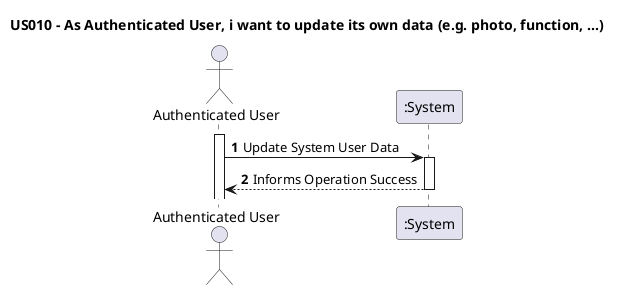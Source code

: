 @startuml
'https://plantuml.com/sequence-diagram

title US010 - As Authenticated User, i want to update its own data (e.g. photo, function, ...)

autoactivate on
autonumber

actor "Authenticated User" as user
participant ":System" as System

activate user

user -> System: Update System User Data
System --> user: Informs Operation Success

@enduml